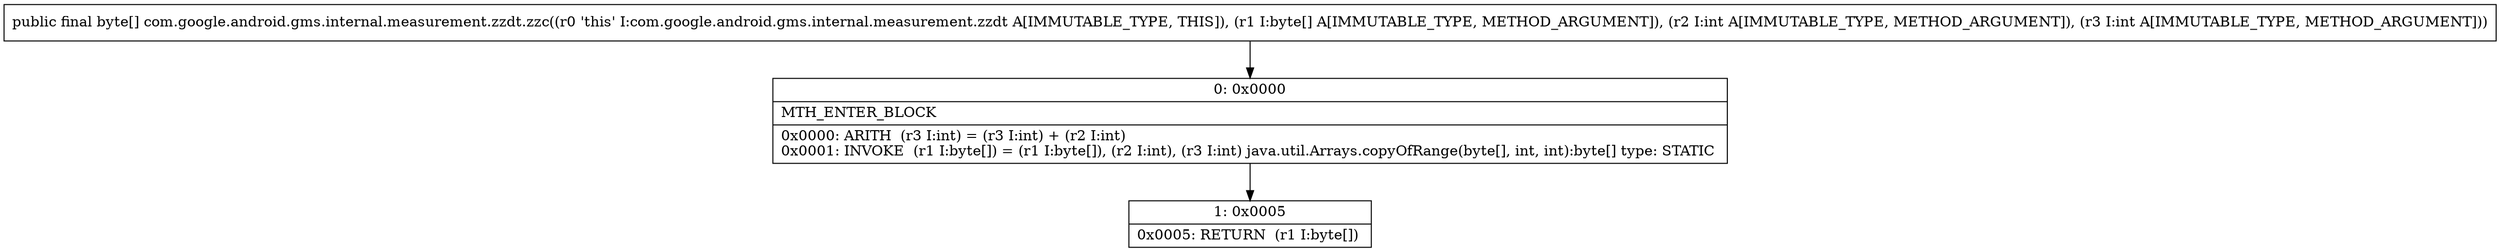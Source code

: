 digraph "CFG forcom.google.android.gms.internal.measurement.zzdt.zzc([BII)[B" {
Node_0 [shape=record,label="{0\:\ 0x0000|MTH_ENTER_BLOCK\l|0x0000: ARITH  (r3 I:int) = (r3 I:int) + (r2 I:int) \l0x0001: INVOKE  (r1 I:byte[]) = (r1 I:byte[]), (r2 I:int), (r3 I:int) java.util.Arrays.copyOfRange(byte[], int, int):byte[] type: STATIC \l}"];
Node_1 [shape=record,label="{1\:\ 0x0005|0x0005: RETURN  (r1 I:byte[]) \l}"];
MethodNode[shape=record,label="{public final byte[] com.google.android.gms.internal.measurement.zzdt.zzc((r0 'this' I:com.google.android.gms.internal.measurement.zzdt A[IMMUTABLE_TYPE, THIS]), (r1 I:byte[] A[IMMUTABLE_TYPE, METHOD_ARGUMENT]), (r2 I:int A[IMMUTABLE_TYPE, METHOD_ARGUMENT]), (r3 I:int A[IMMUTABLE_TYPE, METHOD_ARGUMENT])) }"];
MethodNode -> Node_0;
Node_0 -> Node_1;
}

